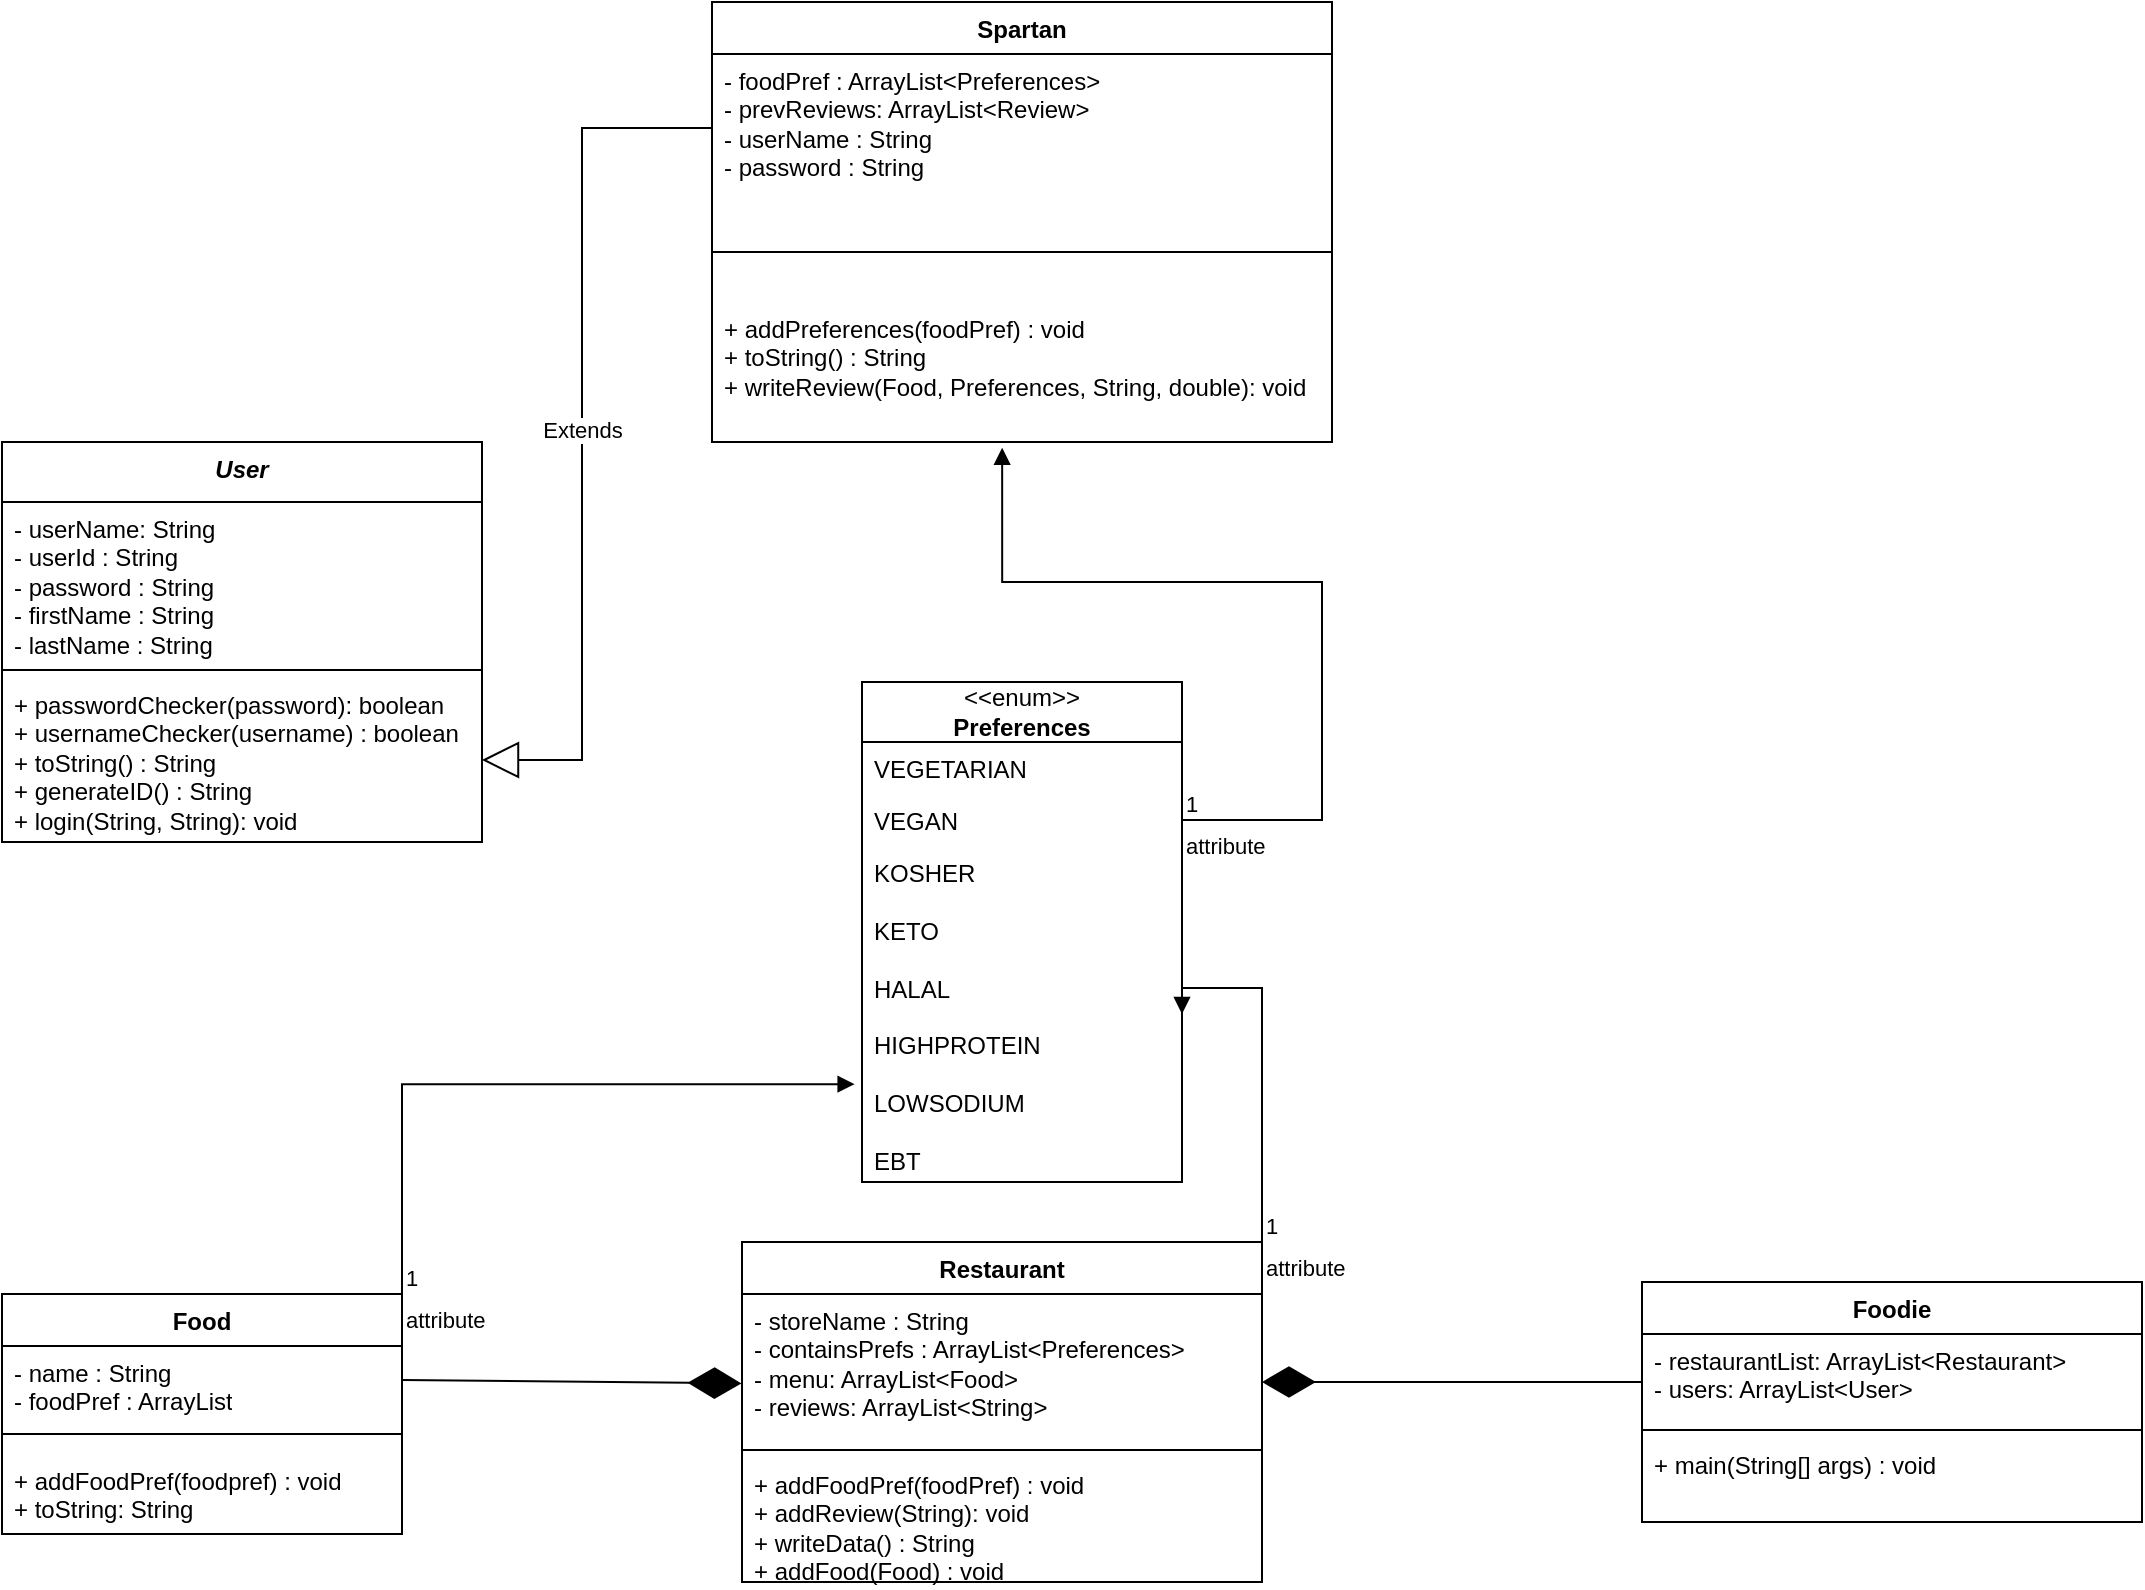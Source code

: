 <mxfile version="21.0.10" type="google"><diagram name="Page-1" id="B2nMkT1Eblqml9_NTJwc"><mxGraphModel grid="1" page="1" gridSize="10" guides="1" tooltips="1" connect="1" arrows="1" fold="1" pageScale="1" pageWidth="850" pageHeight="1100" math="0" shadow="0"><root><mxCell id="0"/><mxCell id="1" parent="0"/><mxCell id="uPSxXzm3reY3-WQFxD0e-1" value="&lt;i&gt;User&lt;/i&gt;" style="swimlane;fontStyle=1;align=center;verticalAlign=top;childLayout=stackLayout;horizontal=1;startSize=30;horizontalStack=0;resizeParent=1;resizeParentMax=0;resizeLast=0;collapsible=1;marginBottom=0;whiteSpace=wrap;html=1;" vertex="1" parent="1"><mxGeometry x="-240" y="250" width="240" height="200" as="geometry"/></mxCell><mxCell id="uPSxXzm3reY3-WQFxD0e-2" value="- userName: String&lt;br&gt;- userId : String&lt;br&gt;- password : String&lt;br&gt;- firstName : String&lt;br&gt;- lastName : String" style="text;strokeColor=none;fillColor=none;align=left;verticalAlign=top;spacingLeft=4;spacingRight=4;overflow=hidden;rotatable=0;points=[[0,0.5],[1,0.5]];portConstraint=eastwest;whiteSpace=wrap;html=1;" vertex="1" parent="uPSxXzm3reY3-WQFxD0e-1"><mxGeometry y="30" width="240" height="80" as="geometry"/></mxCell><mxCell id="uPSxXzm3reY3-WQFxD0e-3" value="" style="line;strokeWidth=1;fillColor=none;align=left;verticalAlign=middle;spacingTop=-1;spacingLeft=3;spacingRight=3;rotatable=0;labelPosition=right;points=[];portConstraint=eastwest;strokeColor=inherit;" vertex="1" parent="uPSxXzm3reY3-WQFxD0e-1"><mxGeometry y="110" width="240" height="8" as="geometry"/></mxCell><mxCell id="uPSxXzm3reY3-WQFxD0e-4" value="+ passwordChecker(password): boolean&lt;br&gt;+ usernameChecker(username) : boolean&lt;br&gt;+ toString() : String&lt;br&gt;+ generateID() : String&lt;br&gt;+ login(String, String): void" style="text;strokeColor=none;fillColor=none;align=left;verticalAlign=top;spacingLeft=4;spacingRight=4;overflow=hidden;rotatable=0;points=[[0,0.5],[1,0.5]];portConstraint=eastwest;whiteSpace=wrap;html=1;" vertex="1" parent="uPSxXzm3reY3-WQFxD0e-1"><mxGeometry y="118" width="240" height="82" as="geometry"/></mxCell><mxCell id="uPSxXzm3reY3-WQFxD0e-9" value="Spartan" style="swimlane;fontStyle=1;align=center;verticalAlign=top;childLayout=stackLayout;horizontal=1;startSize=26;horizontalStack=0;resizeParent=1;resizeParentMax=0;resizeLast=0;collapsible=1;marginBottom=0;whiteSpace=wrap;html=1;" vertex="1" parent="1"><mxGeometry x="115" y="30" width="310" height="220" as="geometry"/></mxCell><mxCell id="uPSxXzm3reY3-WQFxD0e-10" value="- foodPref : ArrayList&amp;lt;Preferences&amp;gt;&lt;br&gt;- prevReviews: ArrayList&amp;lt;Review&amp;gt;&lt;br&gt;- userName : String&lt;br&gt;- password : String" style="text;strokeColor=none;fillColor=none;align=left;verticalAlign=top;spacingLeft=4;spacingRight=4;overflow=hidden;rotatable=0;points=[[0,0.5],[1,0.5]];portConstraint=eastwest;whiteSpace=wrap;html=1;" vertex="1" parent="uPSxXzm3reY3-WQFxD0e-9"><mxGeometry y="26" width="310" height="74" as="geometry"/></mxCell><mxCell id="uPSxXzm3reY3-WQFxD0e-11" value="" style="line;strokeWidth=1;fillColor=none;align=left;verticalAlign=middle;spacingTop=-1;spacingLeft=3;spacingRight=3;rotatable=0;labelPosition=right;points=[];portConstraint=eastwest;strokeColor=inherit;" vertex="1" parent="uPSxXzm3reY3-WQFxD0e-9"><mxGeometry y="100" width="310" height="50" as="geometry"/></mxCell><mxCell id="uPSxXzm3reY3-WQFxD0e-12" value="+ addPreferences(foodPref) : void&lt;br&gt;+ toString() : String&lt;br&gt;+ writeReview(Food, Preferences, String, double): void" style="text;strokeColor=none;fillColor=none;align=left;verticalAlign=top;spacingLeft=4;spacingRight=4;overflow=hidden;rotatable=0;points=[[0,0.5],[1,0.5]];portConstraint=eastwest;whiteSpace=wrap;html=1;" vertex="1" parent="uPSxXzm3reY3-WQFxD0e-9"><mxGeometry y="150" width="310" height="70" as="geometry"/></mxCell><mxCell id="PGAFD8cea_ucCtlh8rPu-2" value="&amp;lt;&amp;lt;enum&amp;gt;&amp;gt;&lt;br&gt;&lt;b&gt;Preferences&lt;/b&gt;" style="swimlane;fontStyle=0;childLayout=stackLayout;horizontal=1;startSize=30;fillColor=none;horizontalStack=0;resizeParent=1;resizeParentMax=0;resizeLast=0;collapsible=1;marginBottom=0;whiteSpace=wrap;html=1;" vertex="1" parent="1"><mxGeometry x="190" y="370" width="160" height="250" as="geometry"/></mxCell><mxCell id="PGAFD8cea_ucCtlh8rPu-3" value="VEGETARIAN" style="text;strokeColor=none;fillColor=none;align=left;verticalAlign=top;spacingLeft=4;spacingRight=4;overflow=hidden;rotatable=0;points=[[0,0.5],[1,0.5]];portConstraint=eastwest;whiteSpace=wrap;html=1;" vertex="1" parent="PGAFD8cea_ucCtlh8rPu-2"><mxGeometry y="30" width="160" height="26" as="geometry"/></mxCell><mxCell id="PGAFD8cea_ucCtlh8rPu-4" value="VEGAN" style="text;strokeColor=none;fillColor=none;align=left;verticalAlign=top;spacingLeft=4;spacingRight=4;overflow=hidden;rotatable=0;points=[[0,0.5],[1,0.5]];portConstraint=eastwest;whiteSpace=wrap;html=1;" vertex="1" parent="PGAFD8cea_ucCtlh8rPu-2"><mxGeometry y="56" width="160" height="26" as="geometry"/></mxCell><mxCell id="PGAFD8cea_ucCtlh8rPu-5" value="KOSHER&lt;br&gt;&lt;br&gt;KETO&lt;br&gt;&lt;br&gt;HALAL&lt;br&gt;&lt;br&gt;HIGHPROTEIN&lt;br&gt;&lt;br&gt;LOWSODIUM&lt;br&gt;&lt;br&gt;EBT" style="text;strokeColor=none;fillColor=none;align=left;verticalAlign=top;spacingLeft=4;spacingRight=4;overflow=hidden;rotatable=0;points=[[0,0.5],[1,0.5]];portConstraint=eastwest;whiteSpace=wrap;html=1;" vertex="1" parent="PGAFD8cea_ucCtlh8rPu-2"><mxGeometry y="82" width="160" height="168" as="geometry"/></mxCell><mxCell id="PGAFD8cea_ucCtlh8rPu-6" value="Restaurant" style="swimlane;fontStyle=1;align=center;verticalAlign=top;childLayout=stackLayout;horizontal=1;startSize=26;horizontalStack=0;resizeParent=1;resizeParentMax=0;resizeLast=0;collapsible=1;marginBottom=0;whiteSpace=wrap;html=1;" vertex="1" parent="1"><mxGeometry x="130" y="650" width="260" height="170" as="geometry"/></mxCell><mxCell id="PGAFD8cea_ucCtlh8rPu-7" value="- storeName : String&lt;br&gt;- containsPrefs : ArrayList&amp;lt;Preferences&amp;gt;&lt;br&gt;- menu: ArrayList&amp;lt;Food&amp;gt;&lt;br&gt;- reviews: ArrayList&amp;lt;String&amp;gt;" style="text;strokeColor=none;fillColor=none;align=left;verticalAlign=top;spacingLeft=4;spacingRight=4;overflow=hidden;rotatable=0;points=[[0,0.5],[1,0.5]];portConstraint=eastwest;whiteSpace=wrap;html=1;" vertex="1" parent="PGAFD8cea_ucCtlh8rPu-6"><mxGeometry y="26" width="260" height="74" as="geometry"/></mxCell><mxCell id="PGAFD8cea_ucCtlh8rPu-8" value="" style="line;strokeWidth=1;fillColor=none;align=left;verticalAlign=middle;spacingTop=-1;spacingLeft=3;spacingRight=3;rotatable=0;labelPosition=right;points=[];portConstraint=eastwest;strokeColor=inherit;" vertex="1" parent="PGAFD8cea_ucCtlh8rPu-6"><mxGeometry y="100" width="260" height="8" as="geometry"/></mxCell><mxCell id="PGAFD8cea_ucCtlh8rPu-9" value="+ addFoodPref(foodPref) : void&lt;br&gt;+ addReview(String): void&amp;nbsp;&lt;br&gt;+ writeData() : String&lt;br&gt;+ addFood(Food) : void" style="text;strokeColor=none;fillColor=none;align=left;verticalAlign=top;spacingLeft=4;spacingRight=4;overflow=hidden;rotatable=0;points=[[0,0.5],[1,0.5]];portConstraint=eastwest;whiteSpace=wrap;html=1;" vertex="1" parent="PGAFD8cea_ucCtlh8rPu-6"><mxGeometry y="108" width="260" height="62" as="geometry"/></mxCell><mxCell id="a9c56ivx--u3pcyY6hg0-13" value="Food" style="swimlane;fontStyle=1;align=center;verticalAlign=top;childLayout=stackLayout;horizontal=1;startSize=26;horizontalStack=0;resizeParent=1;resizeParentMax=0;resizeLast=0;collapsible=1;marginBottom=0;whiteSpace=wrap;html=1;" vertex="1" parent="1"><mxGeometry x="-240" y="676" width="200" height="120" as="geometry"/></mxCell><mxCell id="a9c56ivx--u3pcyY6hg0-14" value="- name : String&lt;br&gt;- foodPref : ArrayList&lt;br&gt;" style="text;strokeColor=none;fillColor=none;align=left;verticalAlign=top;spacingLeft=4;spacingRight=4;overflow=hidden;rotatable=0;points=[[0,0.5],[1,0.5]];portConstraint=eastwest;whiteSpace=wrap;html=1;" vertex="1" parent="a9c56ivx--u3pcyY6hg0-13"><mxGeometry y="26" width="200" height="34" as="geometry"/></mxCell><mxCell id="a9c56ivx--u3pcyY6hg0-15" value="" style="line;strokeWidth=1;fillColor=none;align=left;verticalAlign=middle;spacingTop=-1;spacingLeft=3;spacingRight=3;rotatable=0;labelPosition=right;points=[];portConstraint=eastwest;strokeColor=inherit;" vertex="1" parent="a9c56ivx--u3pcyY6hg0-13"><mxGeometry y="60" width="200" height="20" as="geometry"/></mxCell><mxCell id="a9c56ivx--u3pcyY6hg0-16" value="+ addFoodPref(foodpref) : void&lt;br&gt;+ toString: String&amp;nbsp;&lt;br&gt;" style="text;strokeColor=none;fillColor=none;align=left;verticalAlign=top;spacingLeft=4;spacingRight=4;overflow=hidden;rotatable=0;points=[[0,0.5],[1,0.5]];portConstraint=eastwest;whiteSpace=wrap;html=1;" vertex="1" parent="a9c56ivx--u3pcyY6hg0-13"><mxGeometry y="80" width="200" height="40" as="geometry"/></mxCell><mxCell id="A21eGCzTflFrthONSEoz-6" value="Extends" style="endArrow=block;endSize=16;endFill=0;html=1;rounded=0;exitX=0;exitY=0.5;exitDx=0;exitDy=0;entryX=1;entryY=0.5;entryDx=0;entryDy=0;" edge="1" parent="1" source="uPSxXzm3reY3-WQFxD0e-10" target="uPSxXzm3reY3-WQFxD0e-4"><mxGeometry width="160" relative="1" as="geometry"><mxPoint x="152" y="114" as="sourcePoint"/><mxPoint x="40" y="122" as="targetPoint"/><Array as="points"><mxPoint x="50" y="93"/><mxPoint x="50" y="409"/></Array></mxGeometry></mxCell><mxCell id="A21eGCzTflFrthONSEoz-10" value="Foodie" style="swimlane;fontStyle=1;align=center;verticalAlign=top;childLayout=stackLayout;horizontal=1;startSize=26;horizontalStack=0;resizeParent=1;resizeParentMax=0;resizeLast=0;collapsible=1;marginBottom=0;whiteSpace=wrap;html=1;" vertex="1" parent="1"><mxGeometry x="580" y="670" width="250" height="120" as="geometry"/></mxCell><mxCell id="A21eGCzTflFrthONSEoz-11" value="- restaurantList: ArrayList&amp;lt;Restaurant&amp;gt;&lt;br&gt;- users: ArrayList&amp;lt;User&amp;gt;" style="text;strokeColor=none;fillColor=none;align=left;verticalAlign=top;spacingLeft=4;spacingRight=4;overflow=hidden;rotatable=0;points=[[0,0.5],[1,0.5]];portConstraint=eastwest;whiteSpace=wrap;html=1;" vertex="1" parent="A21eGCzTflFrthONSEoz-10"><mxGeometry y="26" width="250" height="44" as="geometry"/></mxCell><mxCell id="A21eGCzTflFrthONSEoz-12" value="" style="line;strokeWidth=1;fillColor=none;align=left;verticalAlign=middle;spacingTop=-1;spacingLeft=3;spacingRight=3;rotatable=0;labelPosition=right;points=[];portConstraint=eastwest;strokeColor=inherit;" vertex="1" parent="A21eGCzTflFrthONSEoz-10"><mxGeometry y="70" width="250" height="8" as="geometry"/></mxCell><mxCell id="A21eGCzTflFrthONSEoz-13" value="+ main(String[] args) : void&lt;br&gt;" style="text;strokeColor=none;fillColor=none;align=left;verticalAlign=top;spacingLeft=4;spacingRight=4;overflow=hidden;rotatable=0;points=[[0,0.5],[1,0.5]];portConstraint=eastwest;whiteSpace=wrap;html=1;" vertex="1" parent="A21eGCzTflFrthONSEoz-10"><mxGeometry y="78" width="250" height="42" as="geometry"/></mxCell><mxCell id="A21eGCzTflFrthONSEoz-20" value="" style="endArrow=diamondThin;endFill=1;endSize=24;html=1;rounded=0;exitX=1;exitY=0.5;exitDx=0;exitDy=0;entryX=-0.001;entryY=0.604;entryDx=0;entryDy=0;entryPerimeter=0;" edge="1" parent="1" source="a9c56ivx--u3pcyY6hg0-14" target="PGAFD8cea_ucCtlh8rPu-7"><mxGeometry width="160" relative="1" as="geometry"><mxPoint x="-240" y="580" as="sourcePoint"/><mxPoint x="-80" y="580" as="targetPoint"/></mxGeometry></mxCell><mxCell id="A21eGCzTflFrthONSEoz-25" value="attribute" style="endArrow=block;endFill=1;html=1;edgeStyle=orthogonalEdgeStyle;align=left;verticalAlign=top;rounded=0;entryX=-0.023;entryY=0.709;entryDx=0;entryDy=0;entryPerimeter=0;exitX=1;exitY=0;exitDx=0;exitDy=0;" edge="1" parent="1" source="a9c56ivx--u3pcyY6hg0-13" target="PGAFD8cea_ucCtlh8rPu-5"><mxGeometry x="-1" relative="1" as="geometry"><mxPoint x="-150" y="640" as="sourcePoint"/><mxPoint x="10" y="640" as="targetPoint"/></mxGeometry></mxCell><mxCell id="A21eGCzTflFrthONSEoz-26" value="1" style="edgeLabel;resizable=0;html=1;align=left;verticalAlign=bottom;" connectable="0" vertex="1" parent="A21eGCzTflFrthONSEoz-25"><mxGeometry x="-1" relative="1" as="geometry"/></mxCell><mxCell id="A21eGCzTflFrthONSEoz-27" value="attribute" style="endArrow=block;endFill=1;html=1;edgeStyle=orthogonalEdgeStyle;align=left;verticalAlign=top;rounded=0;exitX=1;exitY=0;exitDx=0;exitDy=0;entryX=1;entryY=0.5;entryDx=0;entryDy=0;" edge="1" parent="1" source="PGAFD8cea_ucCtlh8rPu-6" target="PGAFD8cea_ucCtlh8rPu-5"><mxGeometry x="-1" relative="1" as="geometry"><mxPoint x="400" y="610" as="sourcePoint"/><mxPoint x="560" y="610" as="targetPoint"/><Array as="points"><mxPoint x="390" y="523"/></Array></mxGeometry></mxCell><mxCell id="A21eGCzTflFrthONSEoz-28" value="1" style="edgeLabel;resizable=0;html=1;align=left;verticalAlign=bottom;" connectable="0" vertex="1" parent="A21eGCzTflFrthONSEoz-27"><mxGeometry x="-1" relative="1" as="geometry"/></mxCell><mxCell id="A21eGCzTflFrthONSEoz-29" value="attribute" style="endArrow=block;endFill=1;html=1;edgeStyle=orthogonalEdgeStyle;align=left;verticalAlign=top;rounded=0;exitX=1;exitY=0.5;exitDx=0;exitDy=0;entryX=0.468;entryY=1.041;entryDx=0;entryDy=0;entryPerimeter=0;" edge="1" parent="1" source="PGAFD8cea_ucCtlh8rPu-4" target="uPSxXzm3reY3-WQFxD0e-12"><mxGeometry x="-1" relative="1" as="geometry"><mxPoint x="370" y="300" as="sourcePoint"/><mxPoint x="520" y="160" as="targetPoint"/><Array as="points"><mxPoint x="420" y="439"/><mxPoint x="420" y="320"/><mxPoint x="260" y="320"/></Array></mxGeometry></mxCell><mxCell id="A21eGCzTflFrthONSEoz-30" value="1" style="edgeLabel;resizable=0;html=1;align=left;verticalAlign=bottom;" connectable="0" vertex="1" parent="A21eGCzTflFrthONSEoz-29"><mxGeometry x="-1" relative="1" as="geometry"/></mxCell><mxCell id="vGi7fYUi2sJ7HzJM5PGX-1" value="" style="endArrow=diamondThin;endFill=1;endSize=24;html=1;rounded=0;" edge="1" parent="1"><mxGeometry width="160" relative="1" as="geometry"><mxPoint x="520" y="720" as="sourcePoint"/><mxPoint x="390" y="720" as="targetPoint"/><Array as="points"><mxPoint x="580" y="720"/><mxPoint x="520" y="720"/></Array></mxGeometry></mxCell></root></mxGraphModel></diagram></mxfile>